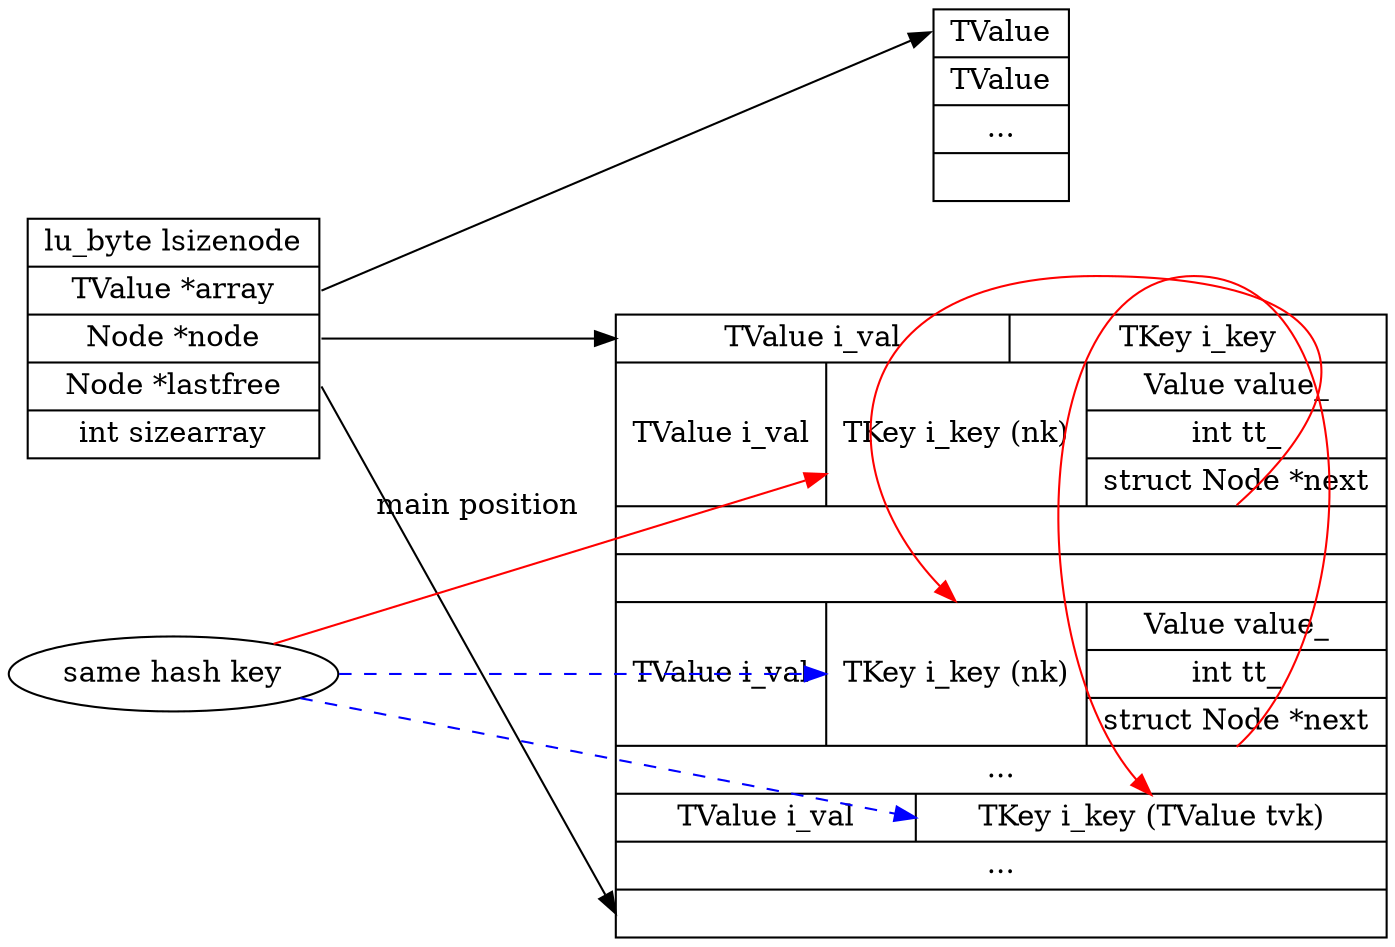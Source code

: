 digraph Table
{
rankdir = LR;
node[shape = record];
splines = line;

table[label = "lu_byte lsizenode | <array> TValue *array | <hash> Node *node | <lastfree> Node *lastfree | int sizearray"];

array[label = "<head> TValue | TValue | ... |"];

hash[label = "{<head> TValue i_val | TKey i_key } | { TValue i_val | <key1> TKey i_key (nk) | {Value value_ | int tt_ | <next1> struct Node *next} } |  |  | { TValue i_val | <key2> TKey i_key (nk) | {Value value_ | int tt_ | <next2> struct Node *next} } | ... | { TValue i_val | <key3> TKey i_key (TValue tvk) } | ... | <tail>"];

hash_key[shape = oval, label = "same hash key"]

table:array -> array:head;
table:hash -> hash:head;
table:lastfree -> hash:tail;
hash_key -> hash:key1[color = "red", label = "main position"];
hash_key -> hash:key2[color = "blue", style = "dashed"];
hash_key -> hash:key3:w[color = "blue", style = "dashed"];
hash:next1:s -> hash:key2:n[color = "red"];
hash:next2:s -> hash:key3:n[color = "red"];
}

